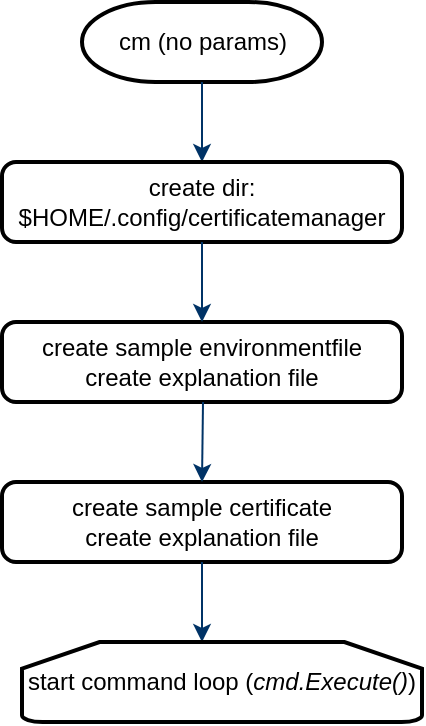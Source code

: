 <mxfile version="21.6.8" type="device">
  <diagram id="6a731a19-8d31-9384-78a2-239565b7b9f0" name="Page-1">
    <mxGraphModel dx="1139" dy="529" grid="1" gridSize="10" guides="1" tooltips="1" connect="1" arrows="1" fold="1" page="1" pageScale="1" pageWidth="1100" pageHeight="850" background="none" math="0" shadow="0">
      <root>
        <mxCell id="0" />
        <mxCell id="1" parent="0" />
        <mxCell id="2" value="cm (no params)" style="shape=mxgraph.flowchart.terminator;strokeWidth=2;gradientColor=none;gradientDirection=north;fontStyle=0;html=1;" parent="1" vertex="1">
          <mxGeometry x="510" y="40" width="120" height="40" as="geometry" />
        </mxCell>
        <mxCell id="7" style="fontStyle=1;strokeColor=#003366;strokeWidth=1;html=1;exitX=0.5;exitY=1;exitDx=0;exitDy=0;exitPerimeter=0;" parent="1" source="2" edge="1">
          <mxGeometry relative="1" as="geometry">
            <mxPoint x="570" y="90" as="sourcePoint" />
            <mxPoint x="570" y="120" as="targetPoint" />
          </mxGeometry>
        </mxCell>
        <mxCell id="rXkE-m-KWas-da-UY29d-8" value="create dir:&lt;br&gt;$HOME/.config/certificatemanager" style="rounded=1;whiteSpace=wrap;html=1;absoluteArcSize=1;arcSize=14;strokeWidth=2;" parent="1" vertex="1">
          <mxGeometry x="470" y="120" width="200" height="40" as="geometry" />
        </mxCell>
        <mxCell id="rXkE-m-KWas-da-UY29d-9" value="create sample environmentfile&lt;br&gt;create explanation file" style="rounded=1;whiteSpace=wrap;html=1;absoluteArcSize=1;arcSize=14;strokeWidth=2;" parent="1" vertex="1">
          <mxGeometry x="470" y="200" width="200" height="40" as="geometry" />
        </mxCell>
        <mxCell id="rXkE-m-KWas-da-UY29d-10" style="fontStyle=1;strokeColor=#003366;strokeWidth=1;html=1;exitX=0.5;exitY=1;exitDx=0;exitDy=0;entryX=0.5;entryY=0;entryDx=0;entryDy=0;" parent="1" source="rXkE-m-KWas-da-UY29d-8" target="rXkE-m-KWas-da-UY29d-9" edge="1">
          <mxGeometry relative="1" as="geometry">
            <mxPoint x="580.5" y="90" as="sourcePoint" />
            <mxPoint x="580" y="130" as="targetPoint" />
          </mxGeometry>
        </mxCell>
        <mxCell id="rXkE-m-KWas-da-UY29d-11" value="create sample certificate&lt;br&gt;create explanation file" style="rounded=1;whiteSpace=wrap;html=1;absoluteArcSize=1;arcSize=14;strokeWidth=2;" parent="1" vertex="1">
          <mxGeometry x="470" y="280" width="200" height="40" as="geometry" />
        </mxCell>
        <mxCell id="rXkE-m-KWas-da-UY29d-12" style="fontStyle=1;strokeColor=#003366;strokeWidth=1;html=1;exitX=0.5;exitY=1;exitDx=0;exitDy=0;entryX=0.5;entryY=0;entryDx=0;entryDy=0;" parent="1" target="rXkE-m-KWas-da-UY29d-11" edge="1">
          <mxGeometry relative="1" as="geometry">
            <mxPoint x="570.5" y="240" as="sourcePoint" />
            <mxPoint x="580" y="210" as="targetPoint" />
          </mxGeometry>
        </mxCell>
        <mxCell id="rXkE-m-KWas-da-UY29d-14" style="fontStyle=1;strokeColor=#003366;strokeWidth=1;html=1;exitX=0.5;exitY=1;exitDx=0;exitDy=0;" parent="1" source="rXkE-m-KWas-da-UY29d-11" edge="1">
          <mxGeometry relative="1" as="geometry">
            <mxPoint x="580" y="90" as="sourcePoint" />
            <mxPoint x="570" y="360" as="targetPoint" />
          </mxGeometry>
        </mxCell>
        <mxCell id="rXkE-m-KWas-da-UY29d-15" value="start command loop (&lt;i&gt;cmd.Execute()&lt;/i&gt;)" style="strokeWidth=2;html=1;shape=mxgraph.flowchart.loop_limit;whiteSpace=wrap;" parent="1" vertex="1">
          <mxGeometry x="480" y="360" width="200" height="40" as="geometry" />
        </mxCell>
      </root>
    </mxGraphModel>
  </diagram>
</mxfile>

